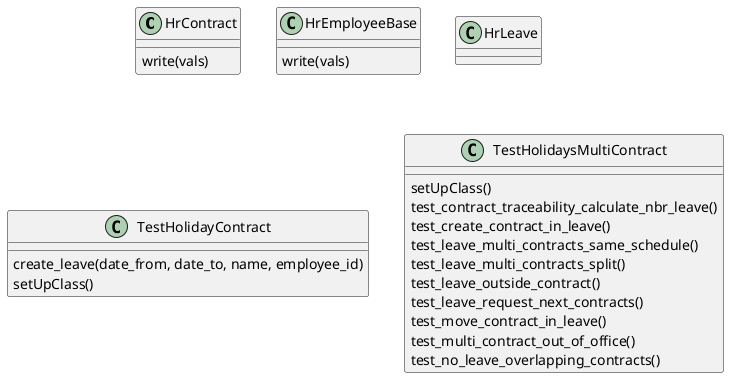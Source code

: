 @startuml classes_hr_holidays_contract
set namespaceSeparator none
class "HrContract" as odoo_src.odoo.addons.hr_holidays_contract.models.hr_contract.HrContract {
  write(vals)
}
class "HrEmployeeBase" as odoo_src.odoo.addons.hr_holidays_contract.models.hr_employee_base.HrEmployeeBase {
  write(vals)
}
class "HrLeave" as odoo_src.odoo.addons.hr_holidays_contract.models.hr_leave.HrLeave {
}
class "TestHolidayContract" as odoo_src.odoo.addons.hr_holidays_contract.tests.common.TestHolidayContract {
  create_leave(date_from, date_to, name, employee_id)
  setUpClass()
}
class "TestHolidaysMultiContract" as odoo_src.odoo.addons.hr_holidays_contract.tests.test_multi_contract.TestHolidaysMultiContract {
  setUpClass()
  test_contract_traceability_calculate_nbr_leave()
  test_create_contract_in_leave()
  test_leave_multi_contracts_same_schedule()
  test_leave_multi_contracts_split()
  test_leave_outside_contract()
  test_leave_request_next_contracts()
  test_move_contract_in_leave()
  test_multi_contract_out_of_office()
  test_no_leave_overlapping_contracts()
}
@enduml
